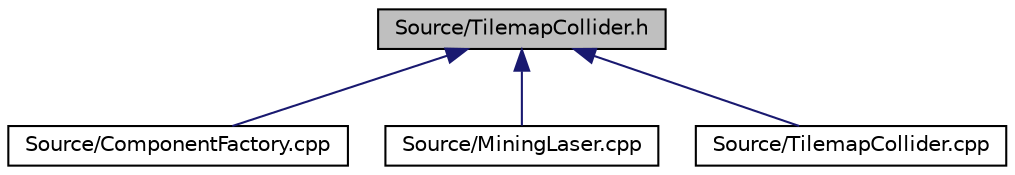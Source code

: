 digraph "Source/TilemapCollider.h"
{
 // LATEX_PDF_SIZE
  edge [fontname="Helvetica",fontsize="10",labelfontname="Helvetica",labelfontsize="10"];
  node [fontname="Helvetica",fontsize="10",shape=record];
  Node1 [label="Source/TilemapCollider.h",height=0.2,width=0.4,color="black", fillcolor="grey75", style="filled", fontcolor="black",tooltip="tilemap collider"];
  Node1 -> Node2 [dir="back",color="midnightblue",fontsize="10",style="solid",fontname="Helvetica"];
  Node2 [label="Source/ComponentFactory.cpp",height=0.2,width=0.4,color="black", fillcolor="white", style="filled",URL="$dc/def/ComponentFactory_8cpp.html",tooltip="Definitions for the component factory class."];
  Node1 -> Node3 [dir="back",color="midnightblue",fontsize="10",style="solid",fontname="Helvetica"];
  Node3 [label="Source/MiningLaser.cpp",height=0.2,width=0.4,color="black", fillcolor="white", style="filled",URL="$d6/db4/MiningLaser_8cpp.html",tooltip="Digging laser controllable by an entity."];
  Node1 -> Node4 [dir="back",color="midnightblue",fontsize="10",style="solid",fontname="Helvetica"];
  Node4 [label="Source/TilemapCollider.cpp",height=0.2,width=0.4,color="black", fillcolor="white", style="filled",URL="$da/dc8/TilemapCollider_8cpp.html",tooltip="tilemap collider"];
}

